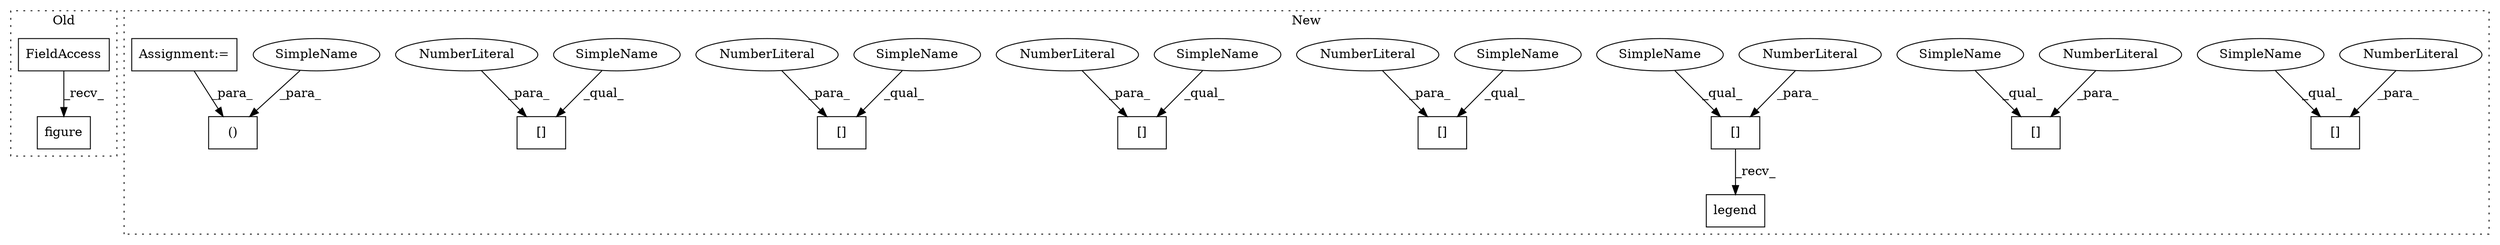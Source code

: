 digraph G {
subgraph cluster0 {
1 [label="figure" a="32" s="1166" l="8" shape="box"];
3 [label="FieldAccess" a="22" s="1148" l="10" shape="box"];
label = "Old";
style="dotted";
}
subgraph cluster1 {
2 [label="legend" a="32" s="1549" l="8" shape="box"];
4 [label="[]" a="2" s="1543,1547" l="3,1" shape="box"];
5 [label="NumberLiteral" a="34" s="1546" l="1" shape="ellipse"];
6 [label="[]" a="2" s="1246,1250" l="3,1" shape="box"];
7 [label="()" a="106" s="1132" l="18" shape="box"];
8 [label="NumberLiteral" a="34" s="1249" l="1" shape="ellipse"];
9 [label="[]" a="2" s="1486,1490" l="3,1" shape="box"];
10 [label="NumberLiteral" a="34" s="1489" l="1" shape="ellipse"];
11 [label="[]" a="2" s="1258,1262" l="3,1" shape="box"];
12 [label="NumberLiteral" a="34" s="1261" l="1" shape="ellipse"];
13 [label="[]" a="2" s="1370,1374" l="3,1" shape="box"];
14 [label="NumberLiteral" a="34" s="1373" l="1" shape="ellipse"];
15 [label="[]" a="2" s="1563,1567" l="3,1" shape="box"];
16 [label="NumberLiteral" a="34" s="1566" l="1" shape="ellipse"];
17 [label="[]" a="2" s="1290,1294" l="3,1" shape="box"];
18 [label="NumberLiteral" a="34" s="1293" l="1" shape="ellipse"];
19 [label="Assignment:=" a="7" s="171" l="3" shape="box"];
20 [label="SimpleName" a="42" s="1486" l="2" shape="ellipse"];
21 [label="SimpleName" a="42" s="1370" l="2" shape="ellipse"];
22 [label="SimpleName" a="42" s="1258" l="2" shape="ellipse"];
23 [label="SimpleName" a="42" s="1246" l="2" shape="ellipse"];
24 [label="SimpleName" a="42" s="1290" l="2" shape="ellipse"];
25 [label="SimpleName" a="42" s="1543" l="2" shape="ellipse"];
26 [label="SimpleName" a="42" s="1148" l="2" shape="ellipse"];
27 [label="SimpleName" a="42" s="1563" l="2" shape="ellipse"];
label = "New";
style="dotted";
}
3 -> 1 [label="_recv_"];
4 -> 2 [label="_recv_"];
5 -> 4 [label="_para_"];
8 -> 6 [label="_para_"];
10 -> 9 [label="_para_"];
12 -> 11 [label="_para_"];
14 -> 13 [label="_para_"];
16 -> 15 [label="_para_"];
18 -> 17 [label="_para_"];
19 -> 7 [label="_para_"];
20 -> 9 [label="_qual_"];
21 -> 13 [label="_qual_"];
22 -> 11 [label="_qual_"];
23 -> 6 [label="_qual_"];
24 -> 17 [label="_qual_"];
25 -> 4 [label="_qual_"];
26 -> 7 [label="_para_"];
27 -> 15 [label="_qual_"];
}
